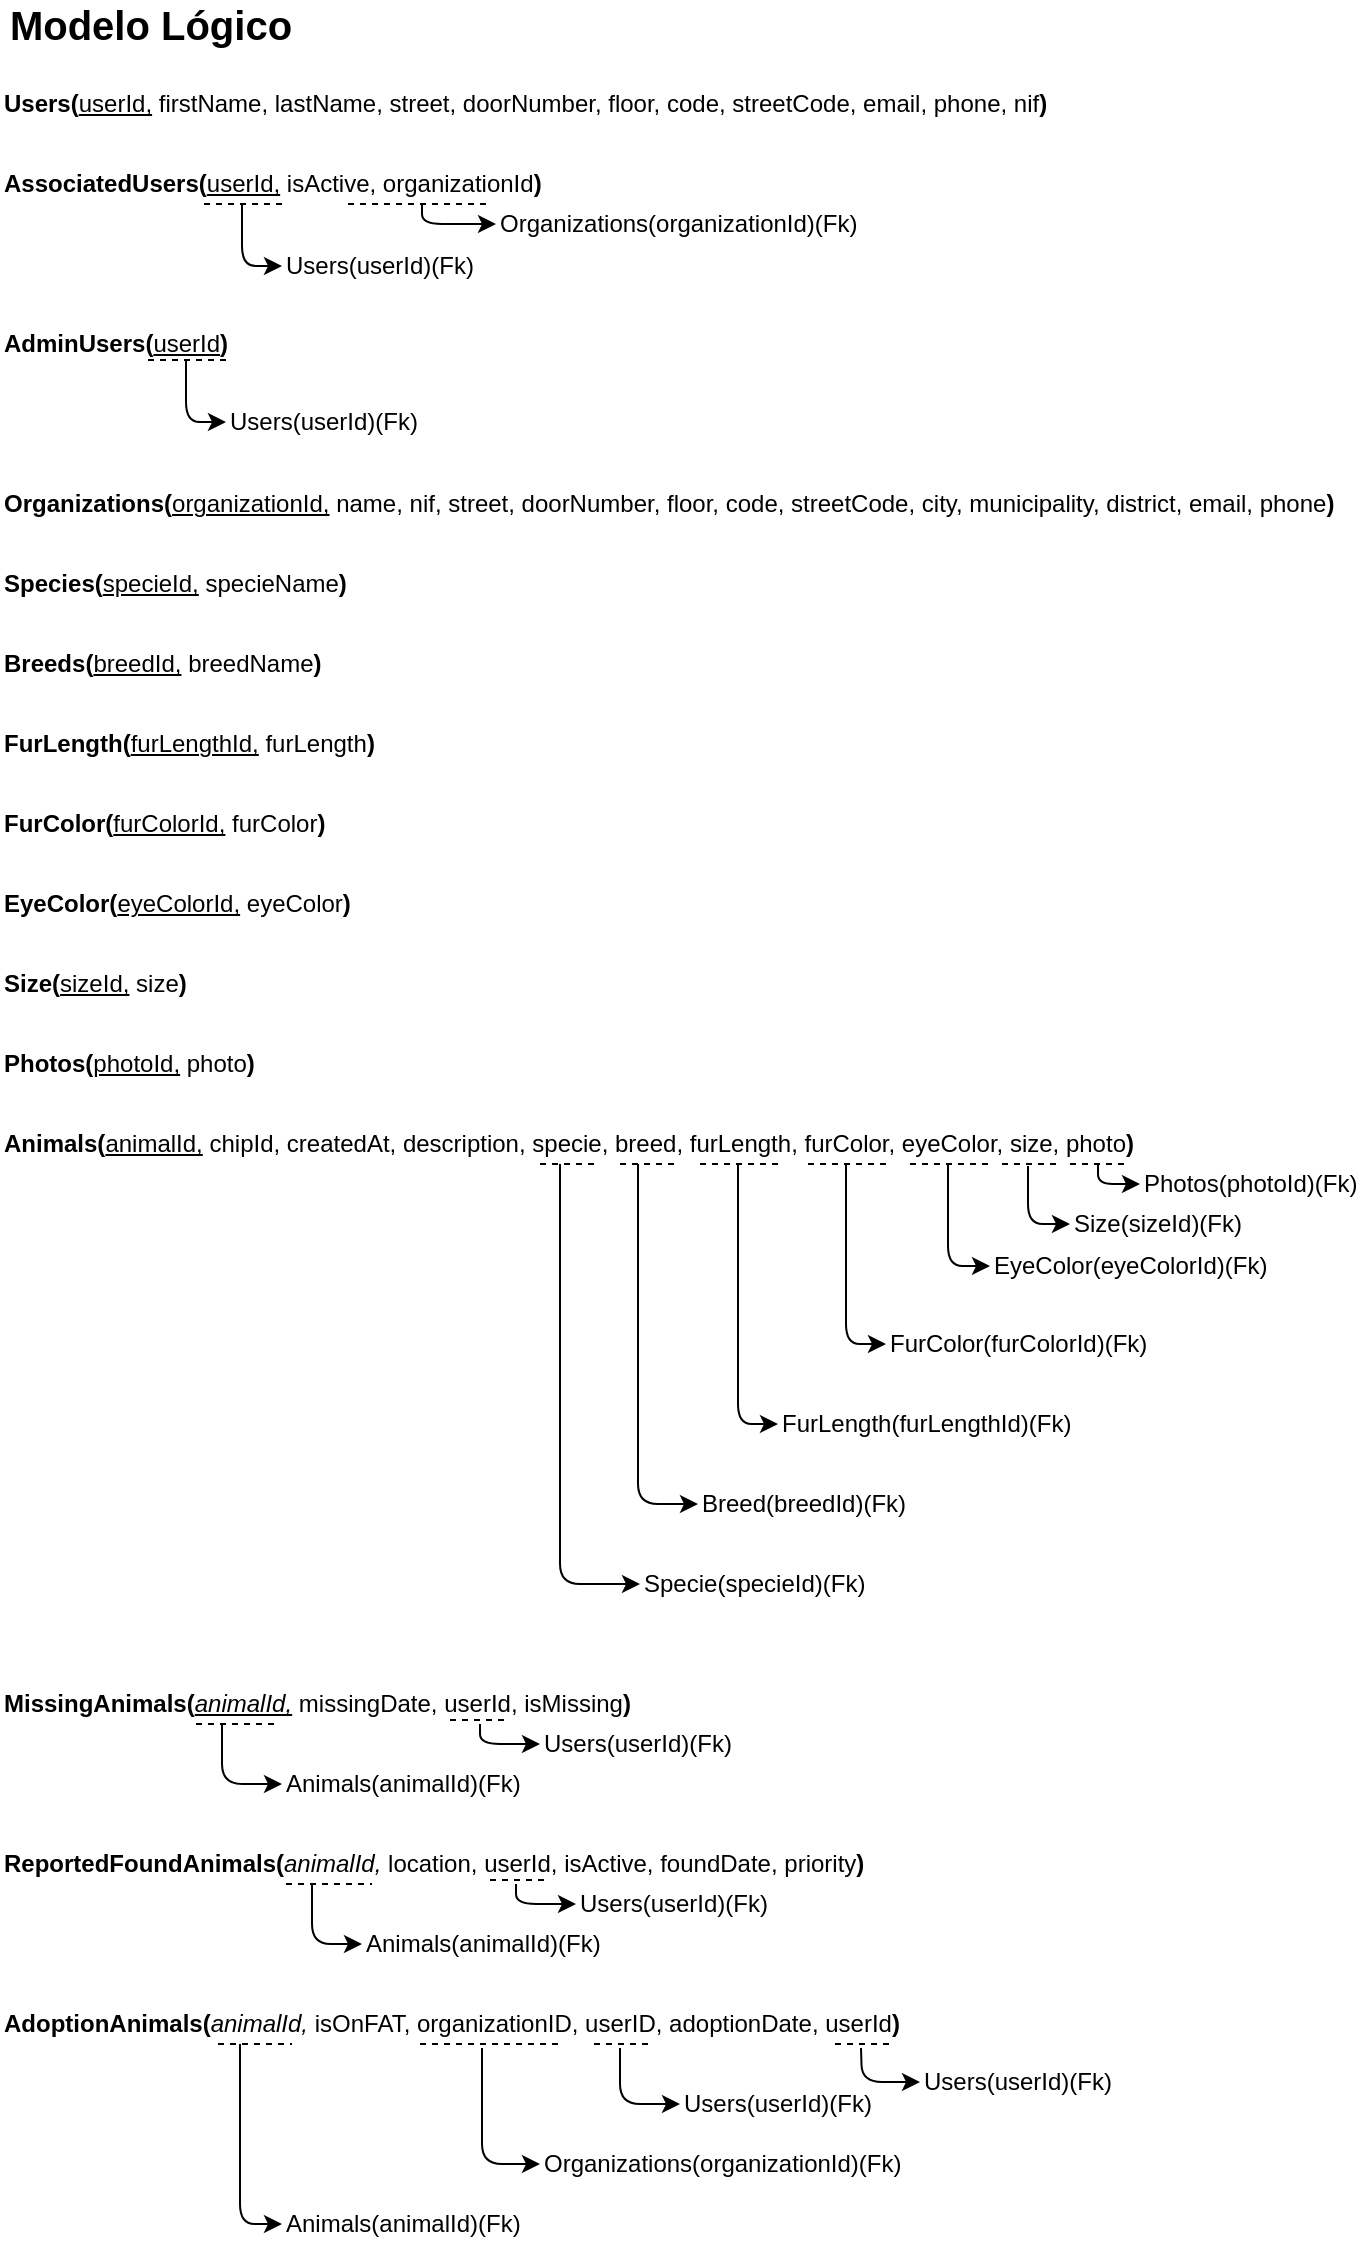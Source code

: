 <mxfile version="13.8.2" type="github">
  <diagram id="GfHvBRDyiS6jTgqCynyz" name="Page-1">
    <mxGraphModel dx="1673" dy="913" grid="1" gridSize="10" guides="1" tooltips="1" connect="1" arrows="1" fold="1" page="1" pageScale="1" pageWidth="827" pageHeight="1169" math="0" shadow="0">
      <root>
        <mxCell id="0" />
        <mxCell id="1" parent="0" />
        <mxCell id="PWocoFGBxg9T5XWIW6W9-1" value="Modelo Lógico" style="text;html=1;strokeColor=none;fillColor=none;align=center;verticalAlign=middle;rounded=0;fontStyle=1;fontSize=20;" vertex="1" parent="1">
          <mxGeometry x="40" y="20" width="150" height="20" as="geometry" />
        </mxCell>
        <mxCell id="PWocoFGBxg9T5XWIW6W9-2" value="&lt;b&gt;Users(&lt;/b&gt;&lt;u&gt;userId,&lt;/u&gt;&amp;nbsp;firstName, lastName, street, doorNumber, floor, code, streetCode, email, phone, nif&lt;b&gt;)&lt;/b&gt;" style="text;html=1;strokeColor=none;fillColor=none;align=left;verticalAlign=middle;rounded=0;" vertex="1" parent="1">
          <mxGeometry x="40" y="60" width="190" height="20" as="geometry" />
        </mxCell>
        <mxCell id="PWocoFGBxg9T5XWIW6W9-3" value="&lt;div&gt;&lt;b&gt;Organizations(&lt;/b&gt;&lt;u&gt;organizationId,&lt;/u&gt;&lt;span&gt;&amp;nbsp;name, nif, street, doorNumber, floor, code, streetCode, city, municipality, district, email, phone&lt;/span&gt;&lt;b&gt;)&lt;/b&gt;&lt;/div&gt;" style="text;html=1;strokeColor=none;fillColor=none;align=left;verticalAlign=middle;rounded=0;" vertex="1" parent="1">
          <mxGeometry x="40" y="260" width="40" height="20" as="geometry" />
        </mxCell>
        <mxCell id="PWocoFGBxg9T5XWIW6W9-4" value="&lt;b&gt;Animals(&lt;/b&gt;&lt;u&gt;animalId,&lt;/u&gt;&amp;nbsp;chipId, createdAt, description, specie, breed, furLength, furColor, eyeColor, size, photo&lt;b&gt;)&lt;/b&gt;" style="text;html=1;strokeColor=none;fillColor=none;align=left;verticalAlign=middle;rounded=0;" vertex="1" parent="1">
          <mxGeometry x="40" y="580" width="40" height="20" as="geometry" />
        </mxCell>
        <mxCell id="PWocoFGBxg9T5XWIW6W9-5" value="" style="group" vertex="1" connectable="0" parent="1">
          <mxGeometry x="40" y="860" width="181" height="60" as="geometry" />
        </mxCell>
        <mxCell id="PWocoFGBxg9T5XWIW6W9-6" value="&lt;b&gt;MissingAnimals(&lt;/b&gt;&lt;i&gt;&lt;u&gt;animalId,&lt;/u&gt;&amp;nbsp;&lt;/i&gt;missingDate, userId, isMissing&lt;b&gt;)&lt;/b&gt;" style="text;html=1;strokeColor=none;fillColor=none;align=left;verticalAlign=middle;rounded=0;" vertex="1" parent="PWocoFGBxg9T5XWIW6W9-5">
          <mxGeometry width="40" height="20" as="geometry" />
        </mxCell>
        <mxCell id="PWocoFGBxg9T5XWIW6W9-7" value="" style="endArrow=none;dashed=1;html=1;strokeWidth=1;" edge="1" parent="PWocoFGBxg9T5XWIW6W9-5">
          <mxGeometry width="50" height="50" relative="1" as="geometry">
            <mxPoint x="98" y="20" as="sourcePoint" />
            <mxPoint x="140" y="20" as="targetPoint" />
          </mxGeometry>
        </mxCell>
        <mxCell id="PWocoFGBxg9T5XWIW6W9-8" value="Animals(animalId)(Fk)" style="text;html=1;strokeColor=none;fillColor=none;align=left;verticalAlign=middle;rounded=0;" vertex="1" parent="PWocoFGBxg9T5XWIW6W9-5">
          <mxGeometry x="141" y="40" width="40" height="20" as="geometry" />
        </mxCell>
        <mxCell id="PWocoFGBxg9T5XWIW6W9-9" value="" style="group" vertex="1" connectable="0" parent="1">
          <mxGeometry x="40" y="940" width="181" height="49" as="geometry" />
        </mxCell>
        <mxCell id="PWocoFGBxg9T5XWIW6W9-10" value="&lt;b&gt;ReportedFoundAnimals(&lt;/b&gt;&lt;i&gt;animalId,&lt;/i&gt;&amp;nbsp;location, userId, isActive, foundDate, priority&lt;b&gt;)&lt;/b&gt;" style="text;html=1;strokeColor=none;fillColor=none;align=left;verticalAlign=middle;rounded=0;" vertex="1" parent="PWocoFGBxg9T5XWIW6W9-9">
          <mxGeometry width="40" height="20" as="geometry" />
        </mxCell>
        <mxCell id="PWocoFGBxg9T5XWIW6W9-11" value="" style="endArrow=classic;html=1;edgeStyle=orthogonalEdgeStyle;entryX=0;entryY=0.5;entryDx=0;entryDy=0;" edge="1" parent="PWocoFGBxg9T5XWIW6W9-9" target="PWocoFGBxg9T5XWIW6W9-17">
          <mxGeometry width="50" height="50" relative="1" as="geometry">
            <mxPoint x="156" y="20" as="sourcePoint" />
            <mxPoint x="200" y="30" as="targetPoint" />
            <Array as="points">
              <mxPoint x="156" y="50" />
            </Array>
          </mxGeometry>
        </mxCell>
        <mxCell id="PWocoFGBxg9T5XWIW6W9-12" value="" style="endArrow=none;dashed=1;html=1;strokeWidth=1;" edge="1" parent="PWocoFGBxg9T5XWIW6W9-9">
          <mxGeometry width="50" height="50" relative="1" as="geometry">
            <mxPoint x="143" y="20" as="sourcePoint" />
            <mxPoint x="186" y="20" as="targetPoint" />
          </mxGeometry>
        </mxCell>
        <mxCell id="PWocoFGBxg9T5XWIW6W9-13" value="" style="group" vertex="1" connectable="0" parent="1">
          <mxGeometry x="40" y="1020" width="181" height="49" as="geometry" />
        </mxCell>
        <mxCell id="PWocoFGBxg9T5XWIW6W9-14" value="&lt;b&gt;AdoptionAnimals(&lt;/b&gt;&lt;i&gt;animalId,&lt;/i&gt;&amp;nbsp;isOnFAT, organizationID, userID, adoptionDate, userId&lt;b&gt;)&lt;/b&gt;" style="text;html=1;strokeColor=none;fillColor=none;align=left;verticalAlign=middle;rounded=0;" vertex="1" parent="PWocoFGBxg9T5XWIW6W9-13">
          <mxGeometry width="40" height="20" as="geometry" />
        </mxCell>
        <mxCell id="PWocoFGBxg9T5XWIW6W9-15" value="" style="endArrow=classic;html=1;edgeStyle=orthogonalEdgeStyle;entryX=0;entryY=0.5;entryDx=0;entryDy=0;" edge="1" parent="PWocoFGBxg9T5XWIW6W9-13" target="PWocoFGBxg9T5XWIW6W9-25">
          <mxGeometry width="50" height="50" relative="1" as="geometry">
            <mxPoint x="120" y="20" as="sourcePoint" />
            <mxPoint x="150" y="40" as="targetPoint" />
            <Array as="points">
              <mxPoint x="120" y="110" />
            </Array>
          </mxGeometry>
        </mxCell>
        <mxCell id="PWocoFGBxg9T5XWIW6W9-16" value="" style="endArrow=none;dashed=1;html=1;strokeWidth=1;" edge="1" parent="PWocoFGBxg9T5XWIW6W9-13">
          <mxGeometry width="50" height="50" relative="1" as="geometry">
            <mxPoint x="109" y="20" as="sourcePoint" />
            <mxPoint x="146" y="20" as="targetPoint" />
          </mxGeometry>
        </mxCell>
        <mxCell id="PWocoFGBxg9T5XWIW6W9-17" value="Animals(animalId)(Fk)" style="text;html=1;strokeColor=none;fillColor=none;align=left;verticalAlign=middle;rounded=0;" vertex="1" parent="1">
          <mxGeometry x="221" y="980" width="40" height="20" as="geometry" />
        </mxCell>
        <mxCell id="PWocoFGBxg9T5XWIW6W9-18" value="" style="endArrow=none;dashed=1;html=1;strokeWidth=1;" edge="1" parent="1">
          <mxGeometry width="50" height="50" relative="1" as="geometry">
            <mxPoint x="265" y="878" as="sourcePoint" />
            <mxPoint x="295" y="878" as="targetPoint" />
          </mxGeometry>
        </mxCell>
        <mxCell id="PWocoFGBxg9T5XWIW6W9-19" value="" style="endArrow=classic;html=1;strokeWidth=1;entryX=0;entryY=0.5;entryDx=0;entryDy=0;" edge="1" parent="1" target="PWocoFGBxg9T5XWIW6W9-8">
          <mxGeometry width="50" height="50" relative="1" as="geometry">
            <mxPoint x="151" y="880" as="sourcePoint" />
            <mxPoint x="231" y="980" as="targetPoint" />
            <Array as="points">
              <mxPoint x="151" y="910" />
            </Array>
          </mxGeometry>
        </mxCell>
        <mxCell id="PWocoFGBxg9T5XWIW6W9-20" value="" style="endArrow=classic;html=1;strokeWidth=1;entryX=0;entryY=0.5;entryDx=0;entryDy=0;" edge="1" parent="1">
          <mxGeometry width="50" height="50" relative="1" as="geometry">
            <mxPoint x="280" y="880" as="sourcePoint" />
            <mxPoint x="310" y="890" as="targetPoint" />
            <Array as="points">
              <mxPoint x="280" y="890" />
            </Array>
          </mxGeometry>
        </mxCell>
        <mxCell id="PWocoFGBxg9T5XWIW6W9-21" value="Users(userId)(Fk)" style="text;html=1;strokeColor=none;fillColor=none;align=left;verticalAlign=middle;rounded=0;" vertex="1" parent="1">
          <mxGeometry x="310" y="880" width="40" height="20" as="geometry" />
        </mxCell>
        <mxCell id="PWocoFGBxg9T5XWIW6W9-22" value="" style="endArrow=none;dashed=1;html=1;strokeWidth=1;" edge="1" parent="1">
          <mxGeometry width="50" height="50" relative="1" as="geometry">
            <mxPoint x="285" y="958" as="sourcePoint" />
            <mxPoint x="315" y="958" as="targetPoint" />
          </mxGeometry>
        </mxCell>
        <mxCell id="PWocoFGBxg9T5XWIW6W9-23" value="" style="endArrow=classic;html=1;strokeWidth=1;entryX=0;entryY=0.5;entryDx=0;entryDy=0;" edge="1" parent="1" target="PWocoFGBxg9T5XWIW6W9-24">
          <mxGeometry width="50" height="50" relative="1" as="geometry">
            <mxPoint x="298" y="960" as="sourcePoint" />
            <mxPoint x="258" y="1060" as="targetPoint" />
            <Array as="points">
              <mxPoint x="298" y="970" />
            </Array>
          </mxGeometry>
        </mxCell>
        <mxCell id="PWocoFGBxg9T5XWIW6W9-24" value="Users(userId)(Fk)" style="text;html=1;strokeColor=none;fillColor=none;align=left;verticalAlign=middle;rounded=0;" vertex="1" parent="1">
          <mxGeometry x="328" y="960" width="40" height="20" as="geometry" />
        </mxCell>
        <mxCell id="PWocoFGBxg9T5XWIW6W9-25" value="Animals(animalId)(Fk)" style="text;html=1;strokeColor=none;fillColor=none;align=left;verticalAlign=middle;rounded=0;" vertex="1" parent="1">
          <mxGeometry x="181" y="1120" width="40" height="20" as="geometry" />
        </mxCell>
        <mxCell id="PWocoFGBxg9T5XWIW6W9-26" value="" style="endArrow=none;dashed=1;html=1;strokeWidth=1;" edge="1" parent="1">
          <mxGeometry width="50" height="50" relative="1" as="geometry">
            <mxPoint x="337" y="1040" as="sourcePoint" />
            <mxPoint x="367" y="1040" as="targetPoint" />
          </mxGeometry>
        </mxCell>
        <mxCell id="PWocoFGBxg9T5XWIW6W9-27" value="" style="endArrow=classic;html=1;strokeWidth=1;entryX=0;entryY=0.5;entryDx=0;entryDy=0;" edge="1" parent="1" target="PWocoFGBxg9T5XWIW6W9-28">
          <mxGeometry width="50" height="50" relative="1" as="geometry">
            <mxPoint x="350" y="1042" as="sourcePoint" />
            <mxPoint x="310" y="1142" as="targetPoint" />
            <Array as="points">
              <mxPoint x="350" y="1070" />
            </Array>
          </mxGeometry>
        </mxCell>
        <mxCell id="PWocoFGBxg9T5XWIW6W9-28" value="Users(userId)(Fk)" style="text;html=1;strokeColor=none;fillColor=none;align=left;verticalAlign=middle;rounded=0;" vertex="1" parent="1">
          <mxGeometry x="380" y="1060" width="40" height="20" as="geometry" />
        </mxCell>
        <mxCell id="PWocoFGBxg9T5XWIW6W9-29" value="" style="endArrow=none;dashed=1;html=1;strokeWidth=1;" edge="1" parent="1">
          <mxGeometry width="50" height="50" relative="1" as="geometry">
            <mxPoint x="250" y="1040" as="sourcePoint" />
            <mxPoint x="320" y="1040" as="targetPoint" />
          </mxGeometry>
        </mxCell>
        <mxCell id="PWocoFGBxg9T5XWIW6W9-30" value="" style="endArrow=classic;html=1;strokeWidth=1;entryX=0;entryY=0.5;entryDx=0;entryDy=0;" edge="1" parent="1" target="PWocoFGBxg9T5XWIW6W9-31">
          <mxGeometry width="50" height="50" relative="1" as="geometry">
            <mxPoint x="281" y="1042" as="sourcePoint" />
            <mxPoint x="241" y="1142" as="targetPoint" />
            <Array as="points">
              <mxPoint x="281" y="1100" />
            </Array>
          </mxGeometry>
        </mxCell>
        <mxCell id="PWocoFGBxg9T5XWIW6W9-31" value="Organizations(organizationId)(Fk)" style="text;html=1;strokeColor=none;fillColor=none;align=left;verticalAlign=middle;rounded=0;" vertex="1" parent="1">
          <mxGeometry x="310" y="1090" width="40" height="20" as="geometry" />
        </mxCell>
        <mxCell id="PWocoFGBxg9T5XWIW6W9-32" value="&lt;b&gt;AssociatedUsers(&lt;/b&gt;&lt;u&gt;userId,&lt;/u&gt;&amp;nbsp;isActive, organizationId&lt;b&gt;)&lt;/b&gt;" style="text;html=1;strokeColor=none;fillColor=none;align=left;verticalAlign=middle;rounded=0;" vertex="1" parent="1">
          <mxGeometry x="40" y="100" width="40" height="20" as="geometry" />
        </mxCell>
        <mxCell id="PWocoFGBxg9T5XWIW6W9-33" value="" style="endArrow=none;dashed=1;html=1;strokeWidth=1;" edge="1" parent="1">
          <mxGeometry width="50" height="50" relative="1" as="geometry">
            <mxPoint x="142" y="120" as="sourcePoint" />
            <mxPoint x="181" y="120" as="targetPoint" />
          </mxGeometry>
        </mxCell>
        <mxCell id="PWocoFGBxg9T5XWIW6W9-34" value="" style="endArrow=none;dashed=1;html=1;strokeWidth=1;" edge="1" parent="1">
          <mxGeometry width="50" height="50" relative="1" as="geometry">
            <mxPoint x="214" y="120" as="sourcePoint" />
            <mxPoint x="284" y="120" as="targetPoint" />
          </mxGeometry>
        </mxCell>
        <mxCell id="PWocoFGBxg9T5XWIW6W9-35" value="" style="endArrow=classic;html=1;strokeWidth=1;entryX=0;entryY=0.5;entryDx=0;entryDy=0;" edge="1" parent="1" target="PWocoFGBxg9T5XWIW6W9-36">
          <mxGeometry width="50" height="50" relative="1" as="geometry">
            <mxPoint x="161" y="120" as="sourcePoint" />
            <mxPoint x="151" y="150" as="targetPoint" />
            <Array as="points">
              <mxPoint x="161" y="151" />
            </Array>
          </mxGeometry>
        </mxCell>
        <mxCell id="PWocoFGBxg9T5XWIW6W9-36" value="Users(userId)(Fk)" style="text;html=1;strokeColor=none;fillColor=none;align=left;verticalAlign=middle;rounded=0;" vertex="1" parent="1">
          <mxGeometry x="181" y="141" width="40" height="20" as="geometry" />
        </mxCell>
        <mxCell id="PWocoFGBxg9T5XWIW6W9-37" value="Organizations(organizationId)(Fk)" style="text;html=1;strokeColor=none;fillColor=none;align=left;verticalAlign=middle;rounded=0;" vertex="1" parent="1">
          <mxGeometry x="288" y="120" width="40" height="20" as="geometry" />
        </mxCell>
        <mxCell id="PWocoFGBxg9T5XWIW6W9-38" value="" style="endArrow=classic;html=1;strokeWidth=1;entryX=0;entryY=0.5;entryDx=0;entryDy=0;" edge="1" parent="1" target="PWocoFGBxg9T5XWIW6W9-37">
          <mxGeometry width="50" height="50" relative="1" as="geometry">
            <mxPoint x="251" y="120" as="sourcePoint" />
            <mxPoint x="251" y="20" as="targetPoint" />
            <Array as="points">
              <mxPoint x="251" y="130" />
            </Array>
          </mxGeometry>
        </mxCell>
        <mxCell id="PWocoFGBxg9T5XWIW6W9-43" value="" style="endArrow=none;dashed=1;html=1;strokeWidth=1;" edge="1" parent="1">
          <mxGeometry width="50" height="50" relative="1" as="geometry">
            <mxPoint x="310" y="600" as="sourcePoint" />
            <mxPoint x="340" y="600" as="targetPoint" />
          </mxGeometry>
        </mxCell>
        <mxCell id="PWocoFGBxg9T5XWIW6W9-44" value="" style="endArrow=classic;html=1;strokeWidth=1;entryX=0;entryY=0.5;entryDx=0;entryDy=0;" edge="1" parent="1" target="PWocoFGBxg9T5XWIW6W9-45">
          <mxGeometry width="50" height="50" relative="1" as="geometry">
            <mxPoint x="320" y="600" as="sourcePoint" />
            <mxPoint x="310" y="630" as="targetPoint" />
            <Array as="points">
              <mxPoint x="320" y="810" />
            </Array>
          </mxGeometry>
        </mxCell>
        <mxCell id="PWocoFGBxg9T5XWIW6W9-45" value="Specie(specieId)(Fk)" style="text;html=1;strokeColor=none;fillColor=none;align=left;verticalAlign=middle;rounded=0;" vertex="1" parent="1">
          <mxGeometry x="360" y="800" width="40" height="20" as="geometry" />
        </mxCell>
        <mxCell id="PWocoFGBxg9T5XWIW6W9-46" value="" style="endArrow=none;dashed=1;html=1;strokeWidth=1;" edge="1" parent="1">
          <mxGeometry width="50" height="50" relative="1" as="geometry">
            <mxPoint x="350" y="600" as="sourcePoint" />
            <mxPoint x="380" y="600" as="targetPoint" />
          </mxGeometry>
        </mxCell>
        <mxCell id="PWocoFGBxg9T5XWIW6W9-47" value="" style="endArrow=classic;html=1;strokeWidth=1;entryX=0;entryY=0.5;entryDx=0;entryDy=0;" edge="1" parent="1" target="PWocoFGBxg9T5XWIW6W9-48">
          <mxGeometry width="50" height="50" relative="1" as="geometry">
            <mxPoint x="359" y="600" as="sourcePoint" />
            <mxPoint x="349" y="700" as="targetPoint" />
            <Array as="points">
              <mxPoint x="359" y="701" />
              <mxPoint x="359" y="770" />
            </Array>
          </mxGeometry>
        </mxCell>
        <mxCell id="PWocoFGBxg9T5XWIW6W9-48" value="Breed(breedId)(Fk)" style="text;html=1;strokeColor=none;fillColor=none;align=left;verticalAlign=middle;rounded=0;" vertex="1" parent="1">
          <mxGeometry x="389" y="760" width="40" height="20" as="geometry" />
        </mxCell>
        <mxCell id="PWocoFGBxg9T5XWIW6W9-49" value="" style="endArrow=none;dashed=1;html=1;strokeWidth=1;" edge="1" parent="1">
          <mxGeometry width="50" height="50" relative="1" as="geometry">
            <mxPoint x="390" y="600" as="sourcePoint" />
            <mxPoint x="430" y="600" as="targetPoint" />
          </mxGeometry>
        </mxCell>
        <mxCell id="PWocoFGBxg9T5XWIW6W9-50" value="" style="endArrow=classic;html=1;strokeWidth=1;entryX=0;entryY=0.5;entryDx=0;entryDy=0;" edge="1" parent="1" target="PWocoFGBxg9T5XWIW6W9-51">
          <mxGeometry width="50" height="50" relative="1" as="geometry">
            <mxPoint x="409" y="600" as="sourcePoint" />
            <mxPoint x="399" y="630" as="targetPoint" />
            <Array as="points">
              <mxPoint x="409" y="730" />
            </Array>
          </mxGeometry>
        </mxCell>
        <mxCell id="PWocoFGBxg9T5XWIW6W9-51" value="FurLength(furLengthId)(Fk)" style="text;html=1;strokeColor=none;fillColor=none;align=left;verticalAlign=middle;rounded=0;" vertex="1" parent="1">
          <mxGeometry x="429" y="720" width="40" height="20" as="geometry" />
        </mxCell>
        <mxCell id="PWocoFGBxg9T5XWIW6W9-54" value="" style="endArrow=none;dashed=1;html=1;strokeWidth=1;" edge="1" parent="1">
          <mxGeometry width="50" height="50" relative="1" as="geometry">
            <mxPoint x="444" y="600" as="sourcePoint" />
            <mxPoint x="483" y="600" as="targetPoint" />
          </mxGeometry>
        </mxCell>
        <mxCell id="PWocoFGBxg9T5XWIW6W9-55" value="" style="endArrow=classic;html=1;strokeWidth=1;entryX=0;entryY=0.5;entryDx=0;entryDy=0;" edge="1" parent="1" target="PWocoFGBxg9T5XWIW6W9-56">
          <mxGeometry width="50" height="50" relative="1" as="geometry">
            <mxPoint x="463" y="600" as="sourcePoint" />
            <mxPoint x="453" y="630" as="targetPoint" />
            <Array as="points">
              <mxPoint x="463" y="690" />
            </Array>
          </mxGeometry>
        </mxCell>
        <mxCell id="PWocoFGBxg9T5XWIW6W9-56" value="FurColor(furColorId)(Fk)" style="text;html=1;strokeColor=none;fillColor=none;align=left;verticalAlign=middle;rounded=0;" vertex="1" parent="1">
          <mxGeometry x="483" y="680" width="40" height="20" as="geometry" />
        </mxCell>
        <mxCell id="PWocoFGBxg9T5XWIW6W9-57" value="" style="endArrow=none;dashed=1;html=1;strokeWidth=1;" edge="1" parent="1">
          <mxGeometry width="50" height="50" relative="1" as="geometry">
            <mxPoint x="495" y="600" as="sourcePoint" />
            <mxPoint x="534" y="600" as="targetPoint" />
          </mxGeometry>
        </mxCell>
        <mxCell id="PWocoFGBxg9T5XWIW6W9-58" value="" style="endArrow=classic;html=1;strokeWidth=1;entryX=0;entryY=0.5;entryDx=0;entryDy=0;" edge="1" parent="1" target="PWocoFGBxg9T5XWIW6W9-59">
          <mxGeometry width="50" height="50" relative="1" as="geometry">
            <mxPoint x="514" y="600" as="sourcePoint" />
            <mxPoint x="504" y="630" as="targetPoint" />
            <Array as="points">
              <mxPoint x="514" y="651" />
            </Array>
          </mxGeometry>
        </mxCell>
        <mxCell id="PWocoFGBxg9T5XWIW6W9-59" value="EyeColor(eyeColorId)(Fk)" style="text;html=1;strokeColor=none;fillColor=none;align=left;verticalAlign=middle;rounded=0;" vertex="1" parent="1">
          <mxGeometry x="535" y="641" width="40" height="20" as="geometry" />
        </mxCell>
        <mxCell id="PWocoFGBxg9T5XWIW6W9-60" value="" style="endArrow=none;dashed=1;html=1;strokeWidth=1;" edge="1" parent="1">
          <mxGeometry width="50" height="50" relative="1" as="geometry">
            <mxPoint x="575" y="600" as="sourcePoint" />
            <mxPoint x="604" y="600" as="targetPoint" />
          </mxGeometry>
        </mxCell>
        <mxCell id="PWocoFGBxg9T5XWIW6W9-61" value="" style="endArrow=classic;html=1;strokeWidth=1;entryX=0;entryY=0.5;entryDx=0;entryDy=0;" edge="1" parent="1" target="PWocoFGBxg9T5XWIW6W9-62">
          <mxGeometry width="50" height="50" relative="1" as="geometry">
            <mxPoint x="589" y="600" as="sourcePoint" />
            <mxPoint x="579" y="630" as="targetPoint" />
            <Array as="points">
              <mxPoint x="589" y="610" />
            </Array>
          </mxGeometry>
        </mxCell>
        <mxCell id="PWocoFGBxg9T5XWIW6W9-62" value="Photos(photoId)(Fk)" style="text;html=1;strokeColor=none;fillColor=none;align=left;verticalAlign=middle;rounded=0;" vertex="1" parent="1">
          <mxGeometry x="610" y="600" width="40" height="20" as="geometry" />
        </mxCell>
        <mxCell id="PWocoFGBxg9T5XWIW6W9-65" value="" style="endArrow=none;dashed=1;html=1;strokeWidth=1;" edge="1" parent="1">
          <mxGeometry width="50" height="50" relative="1" as="geometry">
            <mxPoint x="457.5" y="1040" as="sourcePoint" />
            <mxPoint x="487.5" y="1040" as="targetPoint" />
          </mxGeometry>
        </mxCell>
        <mxCell id="PWocoFGBxg9T5XWIW6W9-66" value="" style="endArrow=classic;html=1;strokeWidth=1;entryX=0;entryY=0.5;entryDx=0;entryDy=0;" edge="1" parent="1" target="PWocoFGBxg9T5XWIW6W9-67">
          <mxGeometry width="50" height="50" relative="1" as="geometry">
            <mxPoint x="470.5" y="1042" as="sourcePoint" />
            <mxPoint x="430.5" y="1142" as="targetPoint" />
            <Array as="points">
              <mxPoint x="471" y="1059" />
            </Array>
          </mxGeometry>
        </mxCell>
        <mxCell id="PWocoFGBxg9T5XWIW6W9-67" value="Users(userId)(Fk)" style="text;html=1;strokeColor=none;fillColor=none;align=left;verticalAlign=middle;rounded=0;" vertex="1" parent="1">
          <mxGeometry x="500" y="1049" width="40" height="20" as="geometry" />
        </mxCell>
        <mxCell id="PWocoFGBxg9T5XWIW6W9-68" value="&lt;b&gt;AdminUsers(&lt;/b&gt;&lt;u&gt;userId&lt;/u&gt;&lt;b&gt;)&lt;/b&gt;" style="text;html=1;strokeColor=none;fillColor=none;align=left;verticalAlign=middle;rounded=0;" vertex="1" parent="1">
          <mxGeometry x="40" y="180" width="40" height="20" as="geometry" />
        </mxCell>
        <mxCell id="PWocoFGBxg9T5XWIW6W9-69" value="" style="endArrow=none;dashed=1;html=1;strokeWidth=1;" edge="1" parent="1">
          <mxGeometry width="50" height="50" relative="1" as="geometry">
            <mxPoint x="114" y="198" as="sourcePoint" />
            <mxPoint x="153" y="198" as="targetPoint" />
          </mxGeometry>
        </mxCell>
        <mxCell id="PWocoFGBxg9T5XWIW6W9-70" value="" style="endArrow=classic;html=1;strokeWidth=1;entryX=0;entryY=0.5;entryDx=0;entryDy=0;" edge="1" parent="1" target="PWocoFGBxg9T5XWIW6W9-71">
          <mxGeometry width="50" height="50" relative="1" as="geometry">
            <mxPoint x="133" y="198" as="sourcePoint" />
            <mxPoint x="123" y="228" as="targetPoint" />
            <Array as="points">
              <mxPoint x="133" y="229" />
            </Array>
          </mxGeometry>
        </mxCell>
        <mxCell id="PWocoFGBxg9T5XWIW6W9-71" value="Users(userId)(Fk)" style="text;html=1;strokeColor=none;fillColor=none;align=left;verticalAlign=middle;rounded=0;" vertex="1" parent="1">
          <mxGeometry x="153" y="219" width="40" height="20" as="geometry" />
        </mxCell>
        <mxCell id="PWocoFGBxg9T5XWIW6W9-85" value="&lt;b&gt;Species(&lt;/b&gt;&lt;u&gt;specieId,&lt;/u&gt;&amp;nbsp;specieName&lt;b&gt;)&lt;/b&gt;" style="text;html=1;strokeColor=none;fillColor=none;align=left;verticalAlign=middle;rounded=0;" vertex="1" parent="1">
          <mxGeometry x="40" y="300" width="40" height="20" as="geometry" />
        </mxCell>
        <mxCell id="PWocoFGBxg9T5XWIW6W9-89" value="&lt;b&gt;Breeds(&lt;/b&gt;&lt;u&gt;breedId,&lt;/u&gt;&amp;nbsp;breedName&lt;b&gt;)&lt;/b&gt;" style="text;html=1;strokeColor=none;fillColor=none;align=left;verticalAlign=middle;rounded=0;" vertex="1" parent="1">
          <mxGeometry x="40" y="340" width="40" height="20" as="geometry" />
        </mxCell>
        <mxCell id="PWocoFGBxg9T5XWIW6W9-90" value="&lt;b&gt;FurLength(&lt;/b&gt;&lt;u&gt;furLengthId,&lt;/u&gt;&amp;nbsp;furLength&lt;b&gt;)&lt;/b&gt;" style="text;html=1;strokeColor=none;fillColor=none;align=left;verticalAlign=middle;rounded=0;" vertex="1" parent="1">
          <mxGeometry x="40" y="380" width="40" height="20" as="geometry" />
        </mxCell>
        <mxCell id="PWocoFGBxg9T5XWIW6W9-91" value="&lt;b&gt;FurColor(&lt;/b&gt;&lt;u&gt;furColorId,&lt;/u&gt;&amp;nbsp;furColor&lt;b&gt;)&lt;/b&gt;" style="text;html=1;strokeColor=none;fillColor=none;align=left;verticalAlign=middle;rounded=0;" vertex="1" parent="1">
          <mxGeometry x="40" y="420" width="40" height="20" as="geometry" />
        </mxCell>
        <mxCell id="PWocoFGBxg9T5XWIW6W9-92" value="&lt;b&gt;EyeColor(&lt;/b&gt;&lt;u&gt;eyeColorId,&lt;/u&gt;&amp;nbsp;eyeColor&lt;b&gt;)&lt;/b&gt;" style="text;html=1;strokeColor=none;fillColor=none;align=left;verticalAlign=middle;rounded=0;" vertex="1" parent="1">
          <mxGeometry x="40" y="460" width="40" height="20" as="geometry" />
        </mxCell>
        <mxCell id="PWocoFGBxg9T5XWIW6W9-93" value="&lt;b&gt;Size(&lt;/b&gt;&lt;u&gt;sizeId,&lt;/u&gt;&amp;nbsp;size&lt;b&gt;)&lt;/b&gt;" style="text;html=1;strokeColor=none;fillColor=none;align=left;verticalAlign=middle;rounded=0;" vertex="1" parent="1">
          <mxGeometry x="40" y="500" width="40" height="20" as="geometry" />
        </mxCell>
        <mxCell id="PWocoFGBxg9T5XWIW6W9-94" value="&lt;b&gt;Photos(&lt;/b&gt;&lt;u&gt;photoId,&lt;/u&gt;&amp;nbsp;photo&lt;b&gt;)&lt;/b&gt;" style="text;html=1;strokeColor=none;fillColor=none;align=left;verticalAlign=middle;rounded=0;" vertex="1" parent="1">
          <mxGeometry x="40" y="540" width="40" height="20" as="geometry" />
        </mxCell>
        <mxCell id="PWocoFGBxg9T5XWIW6W9-95" value="" style="endArrow=none;dashed=1;html=1;strokeWidth=1;" edge="1" parent="1">
          <mxGeometry width="50" height="50" relative="1" as="geometry">
            <mxPoint x="541" y="600" as="sourcePoint" />
            <mxPoint x="570" y="600" as="targetPoint" />
          </mxGeometry>
        </mxCell>
        <mxCell id="PWocoFGBxg9T5XWIW6W9-96" value="" style="endArrow=classic;html=1;strokeWidth=1;entryX=0;entryY=0.5;entryDx=0;entryDy=0;" edge="1" parent="1" target="PWocoFGBxg9T5XWIW6W9-97">
          <mxGeometry width="50" height="50" relative="1" as="geometry">
            <mxPoint x="554" y="601" as="sourcePoint" />
            <mxPoint x="544" y="631" as="targetPoint" />
            <Array as="points">
              <mxPoint x="554" y="630" />
            </Array>
          </mxGeometry>
        </mxCell>
        <mxCell id="PWocoFGBxg9T5XWIW6W9-97" value="Size(sizeId)(Fk)" style="text;html=1;strokeColor=none;fillColor=none;align=left;verticalAlign=middle;rounded=0;" vertex="1" parent="1">
          <mxGeometry x="575" y="620" width="40" height="20" as="geometry" />
        </mxCell>
      </root>
    </mxGraphModel>
  </diagram>
</mxfile>
